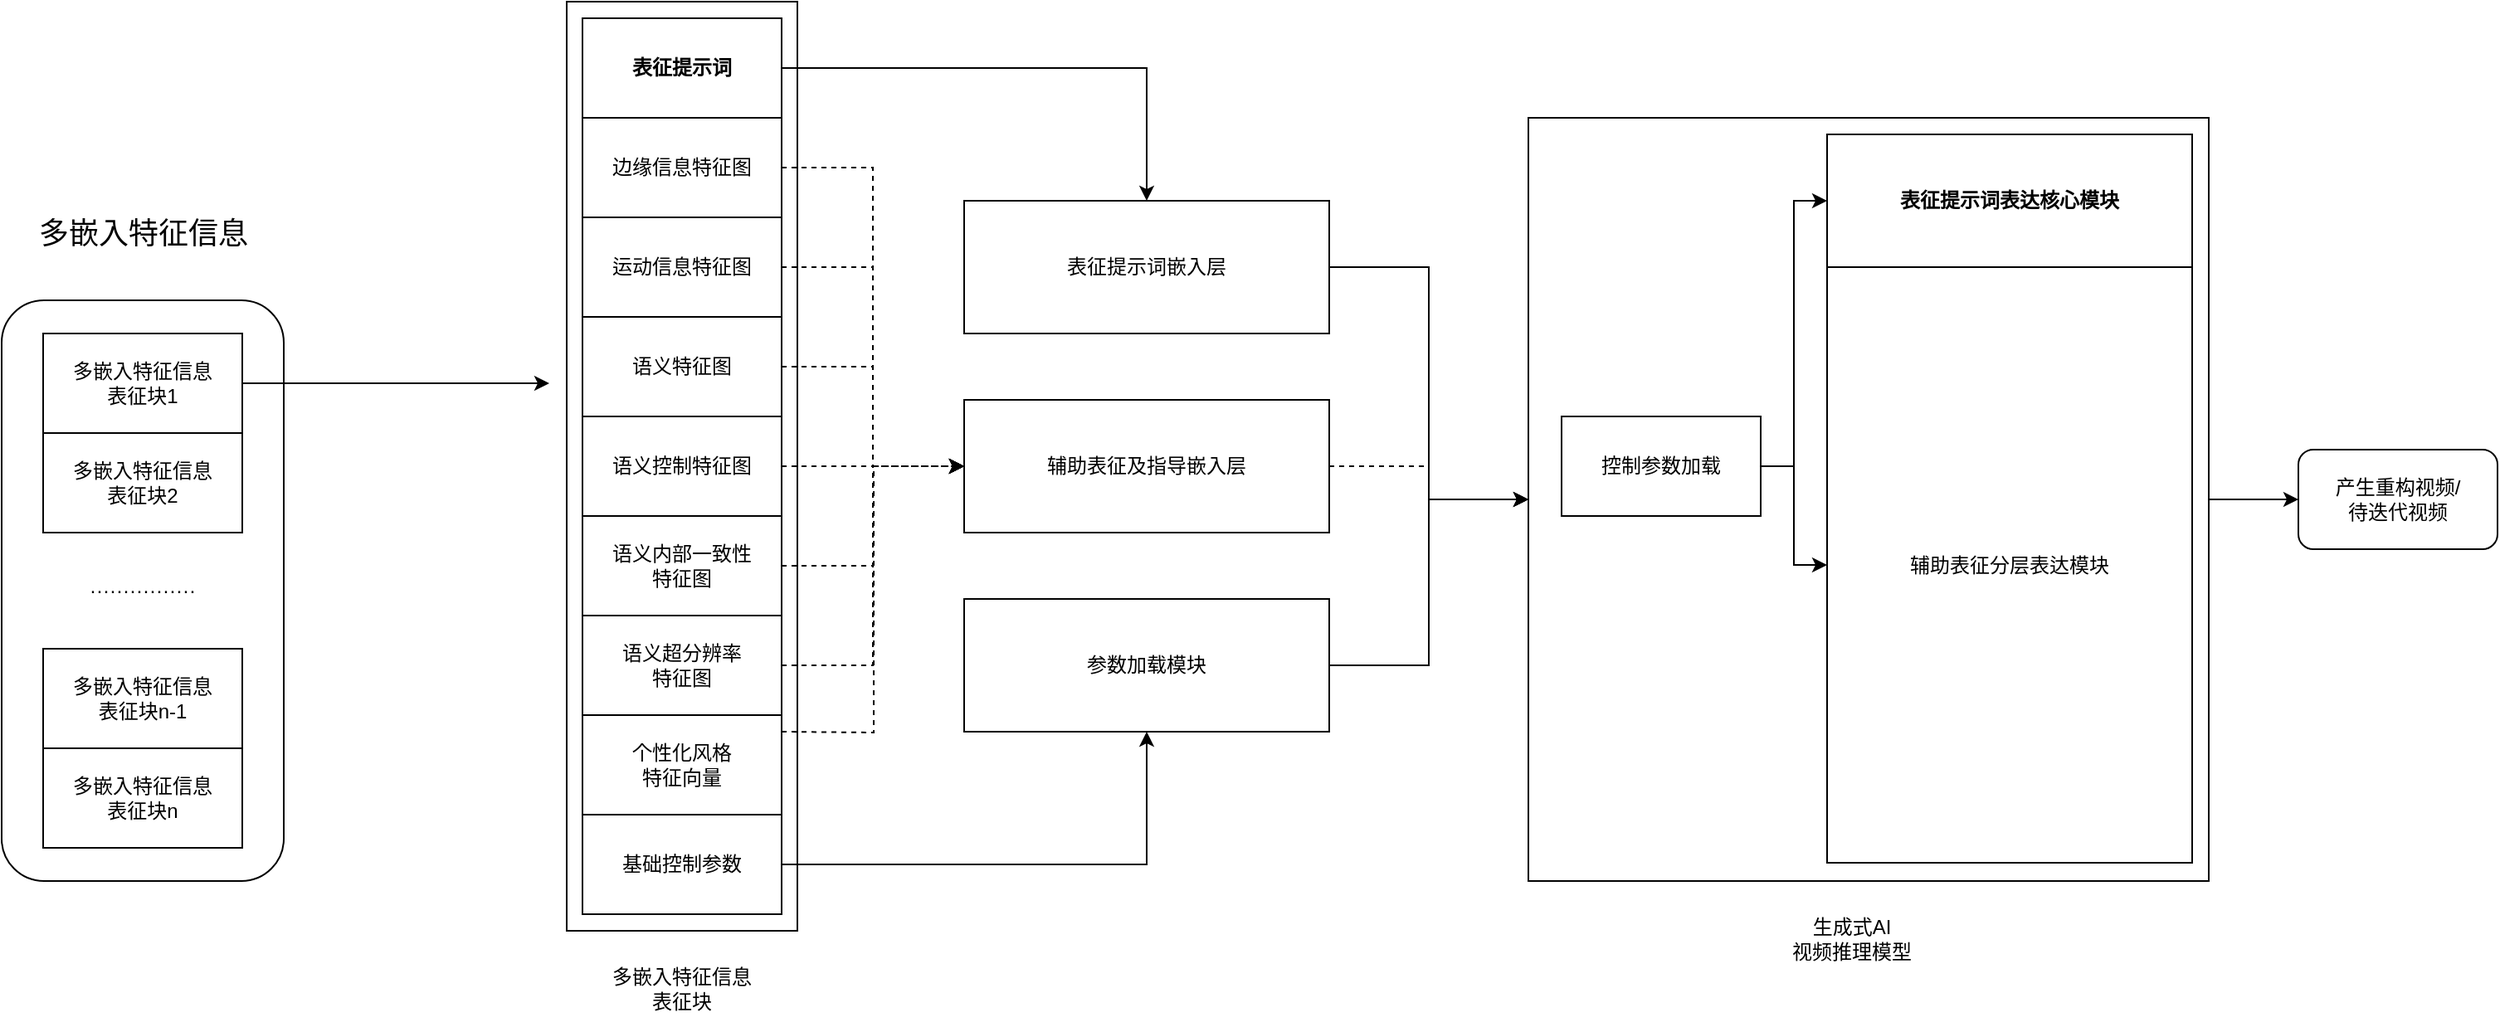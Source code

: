 <mxfile version="24.7.7">
  <diagram name="第 1 页" id="_UOp_g0qZEWWEiO1d6dB">
    <mxGraphModel dx="1426" dy="-36" grid="1" gridSize="10" guides="1" tooltips="1" connect="1" arrows="1" fold="1" page="1" pageScale="1" pageWidth="1169" pageHeight="827" math="0" shadow="0">
      <root>
        <mxCell id="0" />
        <mxCell id="1" parent="0" />
        <mxCell id="TRfCsF1BAg3hrU98GW3F-12" value="" style="rounded=0;whiteSpace=wrap;html=1;" vertex="1" parent="1">
          <mxGeometry x="650.5" y="1000" width="139" height="560" as="geometry" />
        </mxCell>
        <mxCell id="J0mIcsC_Z7fb-HMf94dg-1" value="&lt;font style=&quot;font-size: 18px;&quot;&gt;多嵌入特征信息&lt;/font&gt;" style="text;html=1;align=center;verticalAlign=middle;resizable=0;points=[];autosize=1;strokeColor=none;fillColor=none;" parent="1" vertex="1">
          <mxGeometry x="320" y="1120" width="150" height="40" as="geometry" />
        </mxCell>
        <mxCell id="I4VxMJiTH_GUWdxZwMfk-1" value="················" style="rounded=1;whiteSpace=wrap;html=1;" parent="1" vertex="1">
          <mxGeometry x="310" y="1180" width="170" height="350" as="geometry" />
        </mxCell>
        <mxCell id="I4VxMJiTH_GUWdxZwMfk-22" style="edgeStyle=orthogonalEdgeStyle;rounded=0;orthogonalLoop=1;jettySize=auto;html=1;" parent="1" source="I4VxMJiTH_GUWdxZwMfk-2" edge="1">
          <mxGeometry relative="1" as="geometry">
            <mxPoint x="640" y="1230" as="targetPoint" />
          </mxGeometry>
        </mxCell>
        <mxCell id="I4VxMJiTH_GUWdxZwMfk-2" value="多嵌入特征信息&lt;div&gt;表征块1&lt;/div&gt;" style="rounded=0;whiteSpace=wrap;html=1;" parent="1" vertex="1">
          <mxGeometry x="335" y="1200" width="120" height="60" as="geometry" />
        </mxCell>
        <mxCell id="I4VxMJiTH_GUWdxZwMfk-3" value="多嵌入特征信息&lt;div&gt;表征块2&lt;/div&gt;" style="rounded=0;whiteSpace=wrap;html=1;" parent="1" vertex="1">
          <mxGeometry x="335" y="1260" width="120" height="60" as="geometry" />
        </mxCell>
        <mxCell id="I4VxMJiTH_GUWdxZwMfk-4" value="多嵌入特征信息&lt;div&gt;表征块n&lt;/div&gt;" style="rounded=0;whiteSpace=wrap;html=1;" parent="1" vertex="1">
          <mxGeometry x="335" y="1450" width="120" height="60" as="geometry" />
        </mxCell>
        <mxCell id="I4VxMJiTH_GUWdxZwMfk-5" value="多嵌入特征信息&lt;div&gt;表征块n-1&lt;/div&gt;" style="rounded=0;whiteSpace=wrap;html=1;" parent="1" vertex="1">
          <mxGeometry x="335" y="1390" width="120" height="60" as="geometry" />
        </mxCell>
        <mxCell id="FY35_VsIN61rcXAERCnz-19" style="edgeStyle=orthogonalEdgeStyle;rounded=0;orthogonalLoop=1;jettySize=auto;html=1;entryX=0.5;entryY=0;entryDx=0;entryDy=0;exitX=1;exitY=0.5;exitDx=0;exitDy=0;" parent="1" source="JVAT4u_bRU0mznnodtUo-19" target="FY35_VsIN61rcXAERCnz-18" edge="1">
          <mxGeometry relative="1" as="geometry">
            <mxPoint x="799" y="940" as="sourcePoint" />
            <Array as="points">
              <mxPoint x="1000" y="1040" />
            </Array>
          </mxGeometry>
        </mxCell>
        <mxCell id="I4VxMJiTH_GUWdxZwMfk-25" value="多嵌入特征信息&lt;div&gt;表征块&lt;/div&gt;" style="text;html=1;align=center;verticalAlign=middle;whiteSpace=wrap;rounded=0;" parent="1" vertex="1">
          <mxGeometry x="660" y="1570" width="120" height="50" as="geometry" />
        </mxCell>
        <mxCell id="FY35_VsIN61rcXAERCnz-37" style="edgeStyle=orthogonalEdgeStyle;rounded=0;orthogonalLoop=1;jettySize=auto;html=1;entryX=0;entryY=0.5;entryDx=0;entryDy=0;" parent="1" source="FY35_VsIN61rcXAERCnz-16" target="JVAT4u_bRU0mznnodtUo-8" edge="1">
          <mxGeometry relative="1" as="geometry">
            <mxPoint x="1190" y="1280" as="targetPoint" />
          </mxGeometry>
        </mxCell>
        <mxCell id="FY35_VsIN61rcXAERCnz-16" value="参数加载模块" style="rounded=0;whiteSpace=wrap;html=1;" parent="1" vertex="1">
          <mxGeometry x="890" y="1360" width="220" height="80" as="geometry" />
        </mxCell>
        <mxCell id="JVAT4u_bRU0mznnodtUo-15" style="edgeStyle=orthogonalEdgeStyle;rounded=0;orthogonalLoop=1;jettySize=auto;html=1;entryX=0;entryY=0.5;entryDx=0;entryDy=0;" parent="1" source="FY35_VsIN61rcXAERCnz-18" target="JVAT4u_bRU0mznnodtUo-8" edge="1">
          <mxGeometry relative="1" as="geometry" />
        </mxCell>
        <mxCell id="FY35_VsIN61rcXAERCnz-18" value="表征提示词嵌入层" style="rounded=0;whiteSpace=wrap;html=1;" parent="1" vertex="1">
          <mxGeometry x="890" y="1120" width="220" height="80" as="geometry" />
        </mxCell>
        <mxCell id="FY35_VsIN61rcXAERCnz-36" style="edgeStyle=orthogonalEdgeStyle;rounded=0;orthogonalLoop=1;jettySize=auto;html=1;entryX=0;entryY=0.5;entryDx=0;entryDy=0;dashed=1;" parent="1" source="FY35_VsIN61rcXAERCnz-20" target="JVAT4u_bRU0mznnodtUo-8" edge="1">
          <mxGeometry relative="1" as="geometry">
            <mxPoint x="1190" y="1280" as="targetPoint" />
          </mxGeometry>
        </mxCell>
        <mxCell id="FY35_VsIN61rcXAERCnz-20" value="辅助表征及指导嵌入层" style="rounded=0;whiteSpace=wrap;html=1;" parent="1" vertex="1">
          <mxGeometry x="890" y="1240" width="220" height="80" as="geometry" />
        </mxCell>
        <mxCell id="FY35_VsIN61rcXAERCnz-38" value="产生重构视频/&lt;br&gt;待迭代视频" style="rounded=1;whiteSpace=wrap;html=1;" parent="1" vertex="1">
          <mxGeometry x="1694" y="1270" width="120" height="60" as="geometry" />
        </mxCell>
        <mxCell id="JVAT4u_bRU0mznnodtUo-3" value="生成式AI&lt;div&gt;视频推理模型&lt;/div&gt;" style="text;html=1;align=center;verticalAlign=middle;whiteSpace=wrap;rounded=0;" parent="1" vertex="1">
          <mxGeometry x="1340" y="1550" width="170" height="30" as="geometry" />
        </mxCell>
        <mxCell id="JVAT4u_bRU0mznnodtUo-16" style="edgeStyle=orthogonalEdgeStyle;rounded=0;orthogonalLoop=1;jettySize=auto;html=1;entryX=0;entryY=0.5;entryDx=0;entryDy=0;" parent="1" source="JVAT4u_bRU0mznnodtUo-8" target="FY35_VsIN61rcXAERCnz-38" edge="1">
          <mxGeometry relative="1" as="geometry" />
        </mxCell>
        <mxCell id="JVAT4u_bRU0mznnodtUo-8" value="" style="rounded=0;whiteSpace=wrap;html=1;" parent="1" vertex="1">
          <mxGeometry x="1230" y="1070" width="410" height="460" as="geometry" />
        </mxCell>
        <mxCell id="JVAT4u_bRU0mznnodtUo-12" style="edgeStyle=orthogonalEdgeStyle;rounded=0;orthogonalLoop=1;jettySize=auto;html=1;entryX=0;entryY=0.5;entryDx=0;entryDy=0;" parent="1" source="JVAT4u_bRU0mznnodtUo-10" target="JVAT4u_bRU0mznnodtUo-11" edge="1">
          <mxGeometry relative="1" as="geometry" />
        </mxCell>
        <mxCell id="JVAT4u_bRU0mznnodtUo-14" style="edgeStyle=orthogonalEdgeStyle;rounded=0;orthogonalLoop=1;jettySize=auto;html=1;entryX=0;entryY=0.5;entryDx=0;entryDy=0;" parent="1" source="JVAT4u_bRU0mznnodtUo-10" target="JVAT4u_bRU0mznnodtUo-13" edge="1">
          <mxGeometry relative="1" as="geometry" />
        </mxCell>
        <mxCell id="JVAT4u_bRU0mznnodtUo-10" value="控制参数加载" style="rounded=0;whiteSpace=wrap;html=1;" parent="1" vertex="1">
          <mxGeometry x="1250" y="1250" width="120" height="60" as="geometry" />
        </mxCell>
        <mxCell id="JVAT4u_bRU0mznnodtUo-11" value="&lt;b&gt;表征提示词表达核心模块&lt;/b&gt;" style="rounded=0;whiteSpace=wrap;html=1;" parent="1" vertex="1">
          <mxGeometry x="1410" y="1080" width="220" height="80" as="geometry" />
        </mxCell>
        <mxCell id="JVAT4u_bRU0mznnodtUo-13" value="辅助表征分层表达模块" style="rounded=0;whiteSpace=wrap;html=1;" parent="1" vertex="1">
          <mxGeometry x="1410" y="1160" width="220" height="359" as="geometry" />
        </mxCell>
        <mxCell id="JVAT4u_bRU0mznnodtUo-19" value="&lt;b&gt;表征提示词&lt;/b&gt;" style="rounded=0;whiteSpace=wrap;html=1;" parent="1" vertex="1">
          <mxGeometry x="660" y="1010" width="120" height="60" as="geometry" />
        </mxCell>
        <mxCell id="JVAT4u_bRU0mznnodtUo-32" style="edgeStyle=orthogonalEdgeStyle;rounded=0;orthogonalLoop=1;jettySize=auto;html=1;entryX=0.5;entryY=1;entryDx=0;entryDy=0;" parent="1" source="JVAT4u_bRU0mznnodtUo-28" target="FY35_VsIN61rcXAERCnz-16" edge="1">
          <mxGeometry relative="1" as="geometry" />
        </mxCell>
        <mxCell id="JVAT4u_bRU0mznnodtUo-28" value="&lt;div&gt;基础控制参数&lt;/div&gt;" style="rounded=0;whiteSpace=wrap;html=1;" parent="1" vertex="1">
          <mxGeometry x="660" y="1490" width="120" height="60" as="geometry" />
        </mxCell>
        <mxCell id="TRfCsF1BAg3hrU98GW3F-13" style="edgeStyle=orthogonalEdgeStyle;rounded=0;orthogonalLoop=1;jettySize=auto;html=1;entryX=0;entryY=0.5;entryDx=0;entryDy=0;dashed=1;" edge="1" parent="1" source="TRfCsF1BAg3hrU98GW3F-2" target="FY35_VsIN61rcXAERCnz-20">
          <mxGeometry relative="1" as="geometry" />
        </mxCell>
        <mxCell id="TRfCsF1BAg3hrU98GW3F-2" value="边缘信息特征图" style="rounded=0;whiteSpace=wrap;html=1;" vertex="1" parent="1">
          <mxGeometry x="660" y="1070" width="120" height="60" as="geometry" />
        </mxCell>
        <mxCell id="TRfCsF1BAg3hrU98GW3F-16" style="edgeStyle=orthogonalEdgeStyle;rounded=0;orthogonalLoop=1;jettySize=auto;html=1;entryX=0;entryY=0.5;entryDx=0;entryDy=0;dashed=1;" edge="1" parent="1" source="TRfCsF1BAg3hrU98GW3F-4" target="FY35_VsIN61rcXAERCnz-20">
          <mxGeometry relative="1" as="geometry" />
        </mxCell>
        <mxCell id="TRfCsF1BAg3hrU98GW3F-4" value="语义控制&lt;span style=&quot;background-color: initial;&quot;&gt;特征图&lt;/span&gt;" style="rounded=0;whiteSpace=wrap;html=1;" vertex="1" parent="1">
          <mxGeometry x="660" y="1250" width="120" height="60" as="geometry" />
        </mxCell>
        <mxCell id="TRfCsF1BAg3hrU98GW3F-18" style="edgeStyle=orthogonalEdgeStyle;rounded=0;orthogonalLoop=1;jettySize=auto;html=1;entryX=0;entryY=0.5;entryDx=0;entryDy=0;dashed=1;" edge="1" parent="1" source="TRfCsF1BAg3hrU98GW3F-5" target="FY35_VsIN61rcXAERCnz-20">
          <mxGeometry relative="1" as="geometry" />
        </mxCell>
        <mxCell id="TRfCsF1BAg3hrU98GW3F-5" value="语义超分辨率&lt;div&gt;特征图&lt;/div&gt;" style="rounded=0;whiteSpace=wrap;html=1;" vertex="1" parent="1">
          <mxGeometry x="660" y="1370" width="120" height="60" as="geometry" />
        </mxCell>
        <mxCell id="TRfCsF1BAg3hrU98GW3F-15" style="edgeStyle=orthogonalEdgeStyle;rounded=0;orthogonalLoop=1;jettySize=auto;html=1;entryX=0;entryY=0.5;entryDx=0;entryDy=0;dashed=1;" edge="1" parent="1" source="TRfCsF1BAg3hrU98GW3F-6" target="FY35_VsIN61rcXAERCnz-20">
          <mxGeometry relative="1" as="geometry" />
        </mxCell>
        <mxCell id="TRfCsF1BAg3hrU98GW3F-6" value="语义特征图" style="rounded=0;whiteSpace=wrap;html=1;" vertex="1" parent="1">
          <mxGeometry x="660" y="1190" width="120" height="60" as="geometry" />
        </mxCell>
        <mxCell id="TRfCsF1BAg3hrU98GW3F-7" value="&lt;div&gt;个性化风格&lt;/div&gt;&lt;div&gt;特征向量&lt;/div&gt;" style="rounded=0;whiteSpace=wrap;html=1;" vertex="1" parent="1">
          <mxGeometry x="660" y="1430" width="120" height="60" as="geometry" />
        </mxCell>
        <mxCell id="TRfCsF1BAg3hrU98GW3F-14" style="edgeStyle=orthogonalEdgeStyle;rounded=0;orthogonalLoop=1;jettySize=auto;html=1;entryX=0;entryY=0.5;entryDx=0;entryDy=0;dashed=1;" edge="1" parent="1" source="TRfCsF1BAg3hrU98GW3F-8" target="FY35_VsIN61rcXAERCnz-20">
          <mxGeometry relative="1" as="geometry" />
        </mxCell>
        <mxCell id="TRfCsF1BAg3hrU98GW3F-8" value="&lt;div&gt;运动信息特征图&lt;/div&gt;" style="rounded=0;whiteSpace=wrap;html=1;" vertex="1" parent="1">
          <mxGeometry x="660" y="1130" width="120" height="60" as="geometry" />
        </mxCell>
        <mxCell id="TRfCsF1BAg3hrU98GW3F-17" style="edgeStyle=orthogonalEdgeStyle;rounded=0;orthogonalLoop=1;jettySize=auto;html=1;entryX=0;entryY=0.5;entryDx=0;entryDy=0;dashed=1;" edge="1" parent="1" source="TRfCsF1BAg3hrU98GW3F-9" target="FY35_VsIN61rcXAERCnz-20">
          <mxGeometry relative="1" as="geometry" />
        </mxCell>
        <mxCell id="TRfCsF1BAg3hrU98GW3F-9" value="&lt;div&gt;语义内部一致性&lt;/div&gt;&lt;div&gt;特征图&lt;/div&gt;" style="rounded=0;whiteSpace=wrap;html=1;" vertex="1" parent="1">
          <mxGeometry x="660" y="1310" width="120" height="60" as="geometry" />
        </mxCell>
        <mxCell id="TRfCsF1BAg3hrU98GW3F-19" style="edgeStyle=orthogonalEdgeStyle;rounded=0;orthogonalLoop=1;jettySize=auto;html=1;entryX=0;entryY=0.5;entryDx=0;entryDy=0;dashed=1;" edge="1" parent="1" target="FY35_VsIN61rcXAERCnz-20">
          <mxGeometry relative="1" as="geometry">
            <mxPoint x="840" y="1440" as="targetPoint" />
            <mxPoint x="780" y="1440" as="sourcePoint" />
          </mxGeometry>
        </mxCell>
      </root>
    </mxGraphModel>
  </diagram>
</mxfile>
